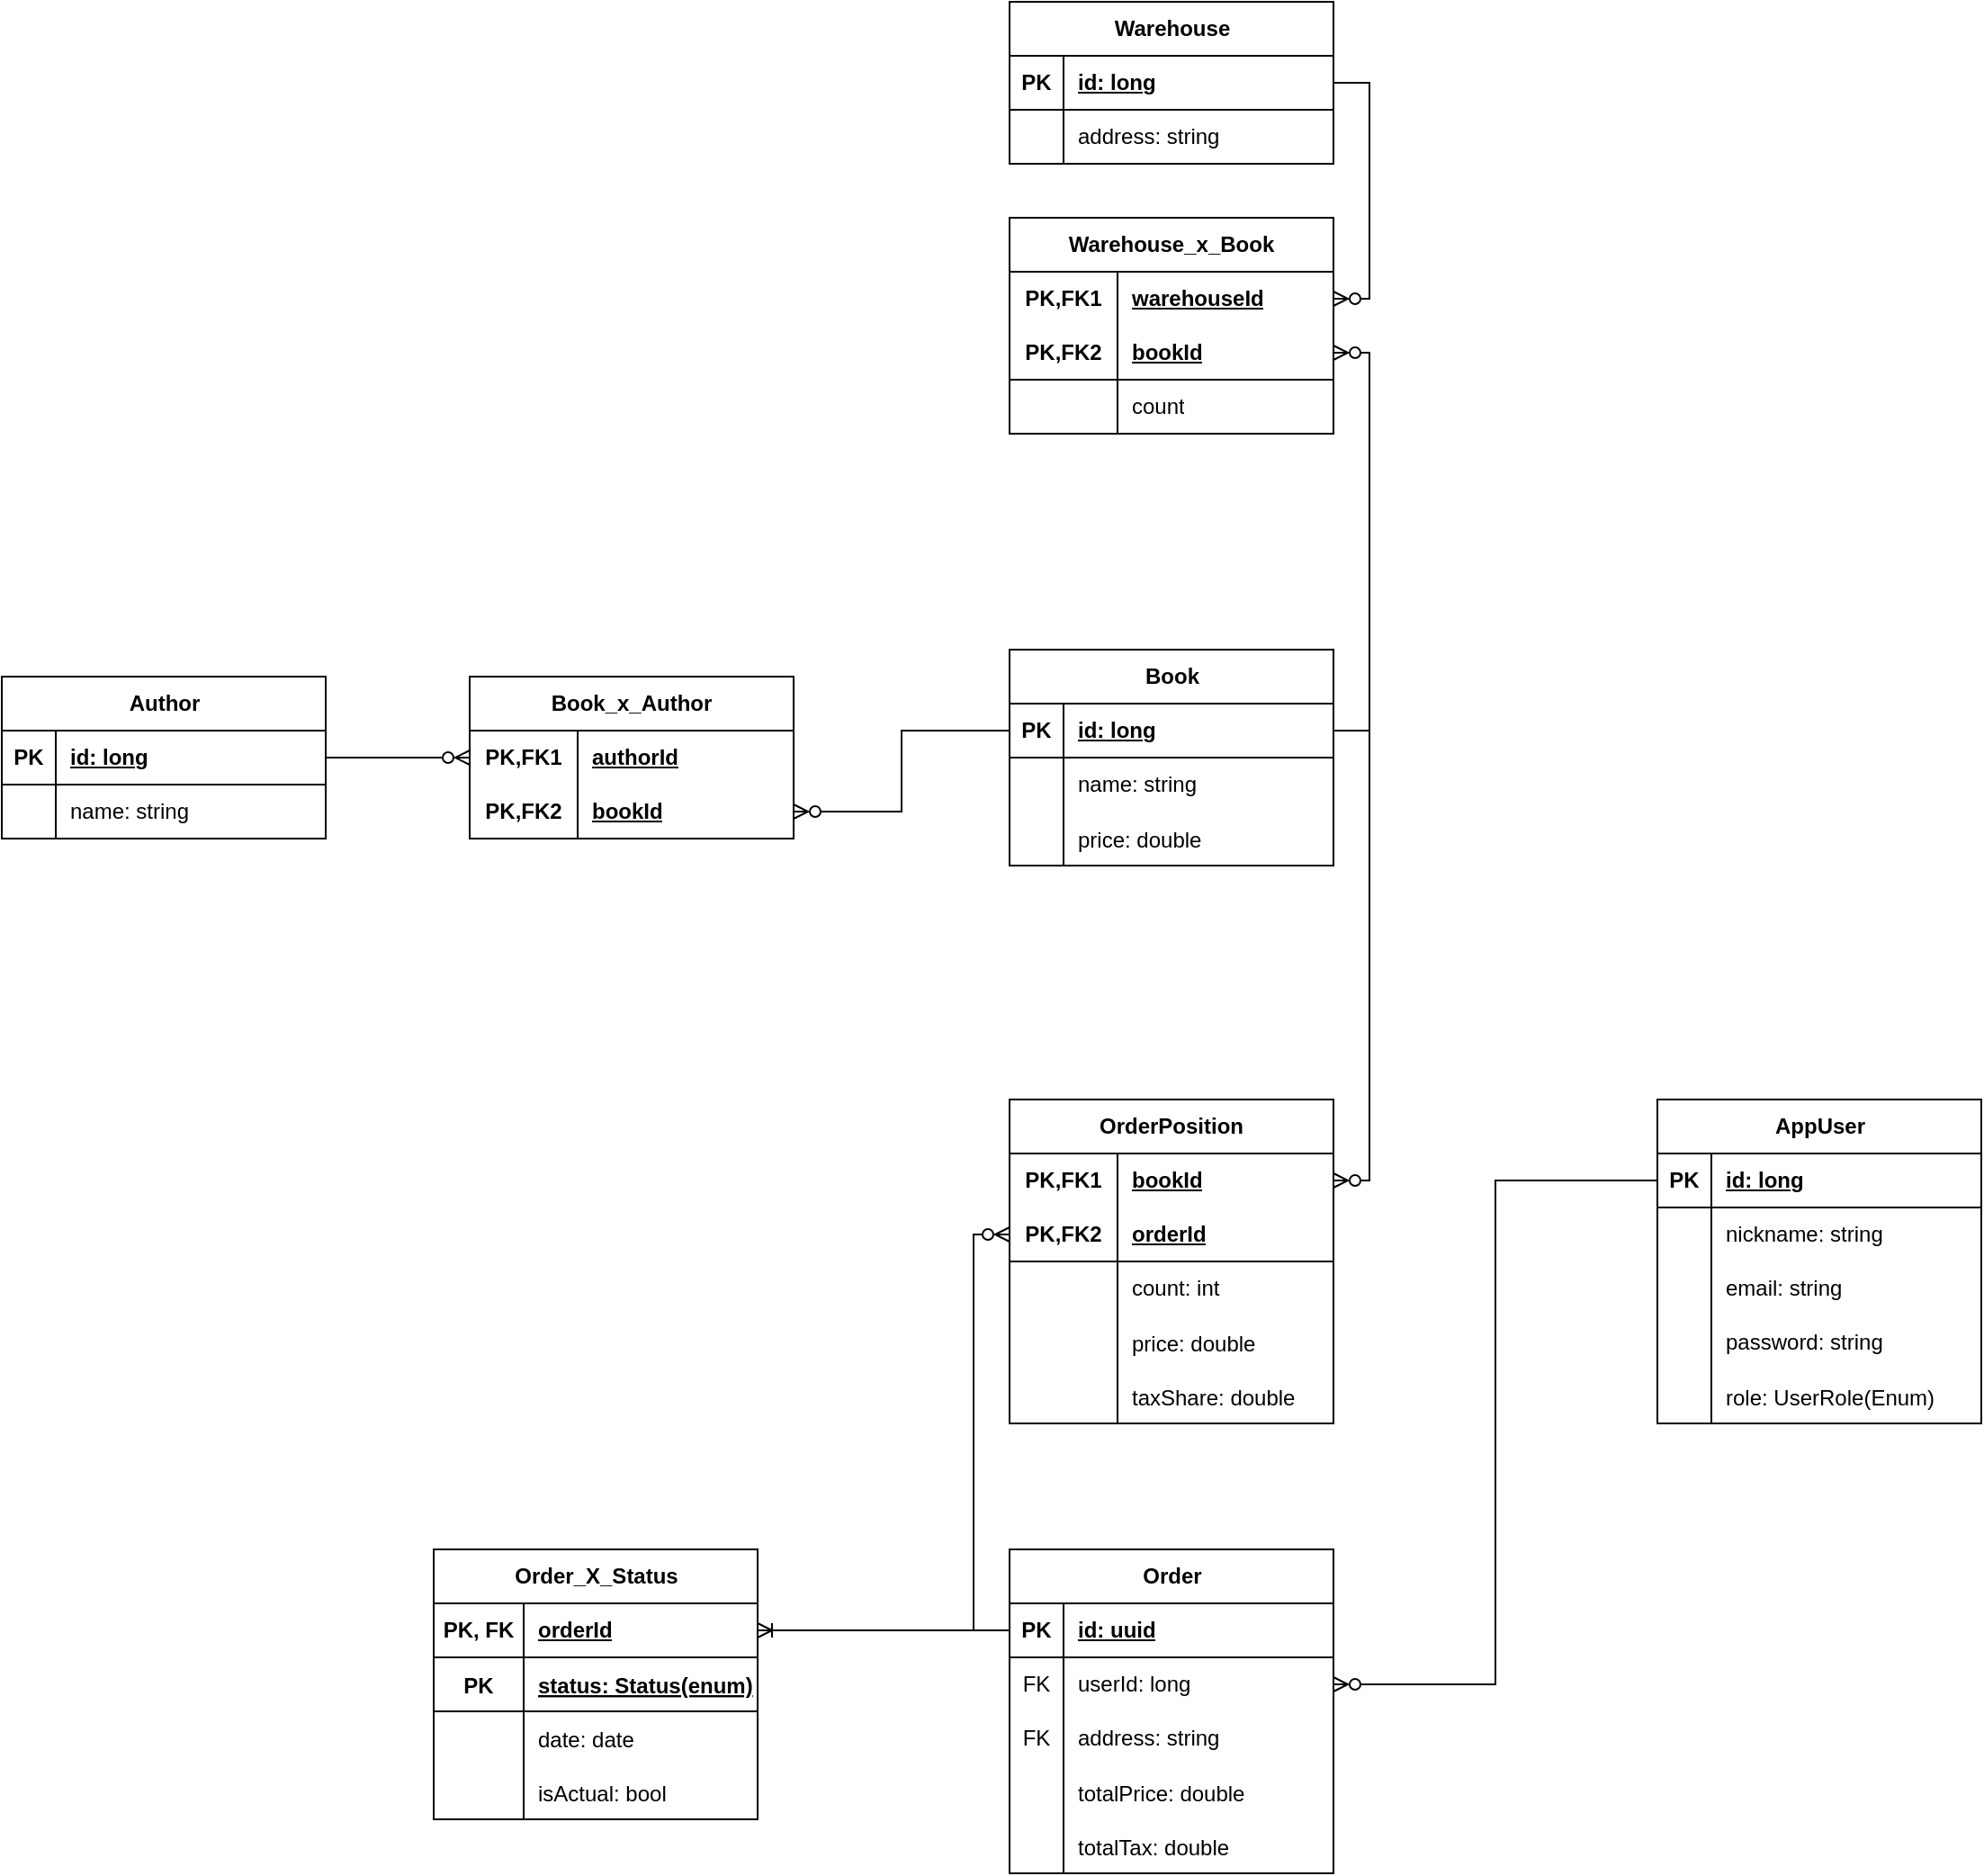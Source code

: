 <mxfile version="20.5.3" type="embed"><diagram name="Страница 1" id="xvx2RBMGK1DZfFN5HlAr"><mxGraphModel dx="569" dy="438" grid="1" gridSize="10" guides="1" tooltips="1" connect="1" arrows="1" fold="1" page="1" pageScale="1" pageWidth="2336" pageHeight="1654" math="0" shadow="0"><root><mxCell id="0"/><mxCell id="1" parent="0"/><mxCell id="ET3z6abl57AoMqcHdr6a-1" value="Book" style="shape=table;startSize=30;container=1;collapsible=1;childLayout=tableLayout;fixedRows=1;rowLines=0;fontStyle=1;align=center;resizeLast=1;html=1;" parent="1" vertex="1"><mxGeometry x="590" y="400" width="180" height="120" as="geometry"/></mxCell><mxCell id="ET3z6abl57AoMqcHdr6a-2" value="" style="shape=tableRow;horizontal=0;startSize=0;swimlaneHead=0;swimlaneBody=0;fillColor=none;collapsible=0;dropTarget=0;points=[[0,0.5],[1,0.5]];portConstraint=eastwest;top=0;left=0;right=0;bottom=1;" parent="ET3z6abl57AoMqcHdr6a-1" vertex="1"><mxGeometry y="30" width="180" height="30" as="geometry"/></mxCell><mxCell id="ET3z6abl57AoMqcHdr6a-3" value="PK" style="shape=partialRectangle;connectable=0;fillColor=none;top=0;left=0;bottom=0;right=0;fontStyle=1;overflow=hidden;whiteSpace=wrap;html=1;" parent="ET3z6abl57AoMqcHdr6a-2" vertex="1"><mxGeometry width="30" height="30" as="geometry"><mxRectangle width="30" height="30" as="alternateBounds"/></mxGeometry></mxCell><mxCell id="ET3z6abl57AoMqcHdr6a-4" value="id: long" style="shape=partialRectangle;connectable=0;fillColor=none;top=0;left=0;bottom=0;right=0;align=left;spacingLeft=6;fontStyle=5;overflow=hidden;whiteSpace=wrap;html=1;" parent="ET3z6abl57AoMqcHdr6a-2" vertex="1"><mxGeometry x="30" width="150" height="30" as="geometry"><mxRectangle width="150" height="30" as="alternateBounds"/></mxGeometry></mxCell><mxCell id="ET3z6abl57AoMqcHdr6a-5" value="" style="shape=tableRow;horizontal=0;startSize=0;swimlaneHead=0;swimlaneBody=0;fillColor=none;collapsible=0;dropTarget=0;points=[[0,0.5],[1,0.5]];portConstraint=eastwest;top=0;left=0;right=0;bottom=0;" parent="ET3z6abl57AoMqcHdr6a-1" vertex="1"><mxGeometry y="60" width="180" height="30" as="geometry"/></mxCell><mxCell id="ET3z6abl57AoMqcHdr6a-6" value="" style="shape=partialRectangle;connectable=0;fillColor=none;top=0;left=0;bottom=0;right=0;editable=1;overflow=hidden;whiteSpace=wrap;html=1;" parent="ET3z6abl57AoMqcHdr6a-5" vertex="1"><mxGeometry width="30" height="30" as="geometry"><mxRectangle width="30" height="30" as="alternateBounds"/></mxGeometry></mxCell><mxCell id="ET3z6abl57AoMqcHdr6a-7" value="name: string" style="shape=partialRectangle;connectable=0;fillColor=none;top=0;left=0;bottom=0;right=0;align=left;spacingLeft=6;overflow=hidden;whiteSpace=wrap;html=1;" parent="ET3z6abl57AoMqcHdr6a-5" vertex="1"><mxGeometry x="30" width="150" height="30" as="geometry"><mxRectangle width="150" height="30" as="alternateBounds"/></mxGeometry></mxCell><mxCell id="ET3z6abl57AoMqcHdr6a-14" value="" style="shape=tableRow;horizontal=0;startSize=0;swimlaneHead=0;swimlaneBody=0;fillColor=none;collapsible=0;dropTarget=0;points=[[0,0.5],[1,0.5]];portConstraint=eastwest;top=0;left=0;right=0;bottom=0;" parent="ET3z6abl57AoMqcHdr6a-1" vertex="1"><mxGeometry y="90" width="180" height="30" as="geometry"/></mxCell><mxCell id="ET3z6abl57AoMqcHdr6a-15" value="" style="shape=partialRectangle;connectable=0;fillColor=none;top=0;left=0;bottom=0;right=0;editable=1;overflow=hidden;" parent="ET3z6abl57AoMqcHdr6a-14" vertex="1"><mxGeometry width="30" height="30" as="geometry"><mxRectangle width="30" height="30" as="alternateBounds"/></mxGeometry></mxCell><mxCell id="ET3z6abl57AoMqcHdr6a-16" value="price: double" style="shape=partialRectangle;connectable=0;fillColor=none;top=0;left=0;bottom=0;right=0;align=left;spacingLeft=6;overflow=hidden;" parent="ET3z6abl57AoMqcHdr6a-14" vertex="1"><mxGeometry x="30" width="150" height="30" as="geometry"><mxRectangle width="150" height="30" as="alternateBounds"/></mxGeometry></mxCell><mxCell id="ET3z6abl57AoMqcHdr6a-23" value="Author" style="shape=table;startSize=30;container=1;collapsible=1;childLayout=tableLayout;fixedRows=1;rowLines=0;fontStyle=1;align=center;resizeLast=1;html=1;" parent="1" vertex="1"><mxGeometry x="30" y="415" width="180" height="90" as="geometry"/></mxCell><mxCell id="ET3z6abl57AoMqcHdr6a-24" value="" style="shape=tableRow;horizontal=0;startSize=0;swimlaneHead=0;swimlaneBody=0;fillColor=none;collapsible=0;dropTarget=0;points=[[0,0.5],[1,0.5]];portConstraint=eastwest;top=0;left=0;right=0;bottom=1;" parent="ET3z6abl57AoMqcHdr6a-23" vertex="1"><mxGeometry y="30" width="180" height="30" as="geometry"/></mxCell><mxCell id="ET3z6abl57AoMqcHdr6a-25" value="PK" style="shape=partialRectangle;connectable=0;fillColor=none;top=0;left=0;bottom=0;right=0;fontStyle=1;overflow=hidden;whiteSpace=wrap;html=1;" parent="ET3z6abl57AoMqcHdr6a-24" vertex="1"><mxGeometry width="30" height="30" as="geometry"><mxRectangle width="30" height="30" as="alternateBounds"/></mxGeometry></mxCell><mxCell id="ET3z6abl57AoMqcHdr6a-26" value="id: long" style="shape=partialRectangle;connectable=0;fillColor=none;top=0;left=0;bottom=0;right=0;align=left;spacingLeft=6;fontStyle=5;overflow=hidden;whiteSpace=wrap;html=1;" parent="ET3z6abl57AoMqcHdr6a-24" vertex="1"><mxGeometry x="30" width="150" height="30" as="geometry"><mxRectangle width="150" height="30" as="alternateBounds"/></mxGeometry></mxCell><mxCell id="ET3z6abl57AoMqcHdr6a-27" value="" style="shape=tableRow;horizontal=0;startSize=0;swimlaneHead=0;swimlaneBody=0;fillColor=none;collapsible=0;dropTarget=0;points=[[0,0.5],[1,0.5]];portConstraint=eastwest;top=0;left=0;right=0;bottom=0;" parent="ET3z6abl57AoMqcHdr6a-23" vertex="1"><mxGeometry y="60" width="180" height="30" as="geometry"/></mxCell><mxCell id="ET3z6abl57AoMqcHdr6a-28" value="" style="shape=partialRectangle;connectable=0;fillColor=none;top=0;left=0;bottom=0;right=0;editable=1;overflow=hidden;whiteSpace=wrap;html=1;" parent="ET3z6abl57AoMqcHdr6a-27" vertex="1"><mxGeometry width="30" height="30" as="geometry"><mxRectangle width="30" height="30" as="alternateBounds"/></mxGeometry></mxCell><mxCell id="ET3z6abl57AoMqcHdr6a-29" value="name: string" style="shape=partialRectangle;connectable=0;fillColor=none;top=0;left=0;bottom=0;right=0;align=left;spacingLeft=6;overflow=hidden;whiteSpace=wrap;html=1;" parent="ET3z6abl57AoMqcHdr6a-27" vertex="1"><mxGeometry x="30" width="150" height="30" as="geometry"><mxRectangle width="150" height="30" as="alternateBounds"/></mxGeometry></mxCell><mxCell id="ET3z6abl57AoMqcHdr6a-36" value="Warehouse" style="shape=table;startSize=30;container=1;collapsible=1;childLayout=tableLayout;fixedRows=1;rowLines=0;fontStyle=1;align=center;resizeLast=1;html=1;" parent="1" vertex="1"><mxGeometry x="590" y="40" width="180" height="90" as="geometry"/></mxCell><mxCell id="ET3z6abl57AoMqcHdr6a-37" value="" style="shape=tableRow;horizontal=0;startSize=0;swimlaneHead=0;swimlaneBody=0;fillColor=none;collapsible=0;dropTarget=0;points=[[0,0.5],[1,0.5]];portConstraint=eastwest;top=0;left=0;right=0;bottom=1;" parent="ET3z6abl57AoMqcHdr6a-36" vertex="1"><mxGeometry y="30" width="180" height="30" as="geometry"/></mxCell><mxCell id="ET3z6abl57AoMqcHdr6a-38" value="PK" style="shape=partialRectangle;connectable=0;fillColor=none;top=0;left=0;bottom=0;right=0;fontStyle=1;overflow=hidden;whiteSpace=wrap;html=1;" parent="ET3z6abl57AoMqcHdr6a-37" vertex="1"><mxGeometry width="30" height="30" as="geometry"><mxRectangle width="30" height="30" as="alternateBounds"/></mxGeometry></mxCell><mxCell id="ET3z6abl57AoMqcHdr6a-39" value="id: long" style="shape=partialRectangle;connectable=0;fillColor=none;top=0;left=0;bottom=0;right=0;align=left;spacingLeft=6;fontStyle=5;overflow=hidden;whiteSpace=wrap;html=1;" parent="ET3z6abl57AoMqcHdr6a-37" vertex="1"><mxGeometry x="30" width="150" height="30" as="geometry"><mxRectangle width="150" height="30" as="alternateBounds"/></mxGeometry></mxCell><mxCell id="ET3z6abl57AoMqcHdr6a-40" value="" style="shape=tableRow;horizontal=0;startSize=0;swimlaneHead=0;swimlaneBody=0;fillColor=none;collapsible=0;dropTarget=0;points=[[0,0.5],[1,0.5]];portConstraint=eastwest;top=0;left=0;right=0;bottom=0;" parent="ET3z6abl57AoMqcHdr6a-36" vertex="1"><mxGeometry y="60" width="180" height="30" as="geometry"/></mxCell><mxCell id="ET3z6abl57AoMqcHdr6a-41" value="" style="shape=partialRectangle;connectable=0;fillColor=none;top=0;left=0;bottom=0;right=0;editable=1;overflow=hidden;whiteSpace=wrap;html=1;" parent="ET3z6abl57AoMqcHdr6a-40" vertex="1"><mxGeometry width="30" height="30" as="geometry"><mxRectangle width="30" height="30" as="alternateBounds"/></mxGeometry></mxCell><mxCell id="ET3z6abl57AoMqcHdr6a-42" value="address: string" style="shape=partialRectangle;connectable=0;fillColor=none;top=0;left=0;bottom=0;right=0;align=left;spacingLeft=6;overflow=hidden;whiteSpace=wrap;html=1;" parent="ET3z6abl57AoMqcHdr6a-40" vertex="1"><mxGeometry x="30" width="150" height="30" as="geometry"><mxRectangle width="150" height="30" as="alternateBounds"/></mxGeometry></mxCell><mxCell id="ET3z6abl57AoMqcHdr6a-49" value="Warehouse_x_Book" style="shape=table;startSize=30;container=1;collapsible=1;childLayout=tableLayout;fixedRows=1;rowLines=0;fontStyle=1;align=center;resizeLast=1;html=1;whiteSpace=wrap;" parent="1" vertex="1"><mxGeometry x="590" y="160" width="180" height="120" as="geometry"/></mxCell><mxCell id="ET3z6abl57AoMqcHdr6a-50" value="" style="shape=tableRow;horizontal=0;startSize=0;swimlaneHead=0;swimlaneBody=0;fillColor=none;collapsible=0;dropTarget=0;points=[[0,0.5],[1,0.5]];portConstraint=eastwest;top=0;left=0;right=0;bottom=0;html=1;" parent="ET3z6abl57AoMqcHdr6a-49" vertex="1"><mxGeometry y="30" width="180" height="30" as="geometry"/></mxCell><mxCell id="ET3z6abl57AoMqcHdr6a-51" value="PK,FK1" style="shape=partialRectangle;connectable=0;fillColor=none;top=0;left=0;bottom=0;right=0;fontStyle=1;overflow=hidden;html=1;whiteSpace=wrap;" parent="ET3z6abl57AoMqcHdr6a-50" vertex="1"><mxGeometry width="60" height="30" as="geometry"><mxRectangle width="60" height="30" as="alternateBounds"/></mxGeometry></mxCell><mxCell id="ET3z6abl57AoMqcHdr6a-52" value="warehouseId" style="shape=partialRectangle;connectable=0;fillColor=none;top=0;left=0;bottom=0;right=0;align=left;spacingLeft=6;fontStyle=5;overflow=hidden;html=1;whiteSpace=wrap;" parent="ET3z6abl57AoMqcHdr6a-50" vertex="1"><mxGeometry x="60" width="120" height="30" as="geometry"><mxRectangle width="120" height="30" as="alternateBounds"/></mxGeometry></mxCell><mxCell id="ET3z6abl57AoMqcHdr6a-53" value="" style="shape=tableRow;horizontal=0;startSize=0;swimlaneHead=0;swimlaneBody=0;fillColor=none;collapsible=0;dropTarget=0;points=[[0,0.5],[1,0.5]];portConstraint=eastwest;top=0;left=0;right=0;bottom=1;html=1;" parent="ET3z6abl57AoMqcHdr6a-49" vertex="1"><mxGeometry y="60" width="180" height="30" as="geometry"/></mxCell><mxCell id="ET3z6abl57AoMqcHdr6a-54" value="PK,FK2" style="shape=partialRectangle;connectable=0;fillColor=none;top=0;left=0;bottom=0;right=0;fontStyle=1;overflow=hidden;html=1;whiteSpace=wrap;" parent="ET3z6abl57AoMqcHdr6a-53" vertex="1"><mxGeometry width="60" height="30" as="geometry"><mxRectangle width="60" height="30" as="alternateBounds"/></mxGeometry></mxCell><mxCell id="ET3z6abl57AoMqcHdr6a-55" value="bookId" style="shape=partialRectangle;connectable=0;fillColor=none;top=0;left=0;bottom=0;right=0;align=left;spacingLeft=6;fontStyle=5;overflow=hidden;html=1;whiteSpace=wrap;" parent="ET3z6abl57AoMqcHdr6a-53" vertex="1"><mxGeometry x="60" width="120" height="30" as="geometry"><mxRectangle width="120" height="30" as="alternateBounds"/></mxGeometry></mxCell><mxCell id="ET3z6abl57AoMqcHdr6a-56" value="" style="shape=tableRow;horizontal=0;startSize=0;swimlaneHead=0;swimlaneBody=0;fillColor=none;collapsible=0;dropTarget=0;points=[[0,0.5],[1,0.5]];portConstraint=eastwest;top=0;left=0;right=0;bottom=0;html=1;" parent="ET3z6abl57AoMqcHdr6a-49" vertex="1"><mxGeometry y="90" width="180" height="30" as="geometry"/></mxCell><mxCell id="ET3z6abl57AoMqcHdr6a-57" value="" style="shape=partialRectangle;connectable=0;fillColor=none;top=0;left=0;bottom=0;right=0;editable=1;overflow=hidden;html=1;whiteSpace=wrap;" parent="ET3z6abl57AoMqcHdr6a-56" vertex="1"><mxGeometry width="60" height="30" as="geometry"><mxRectangle width="60" height="30" as="alternateBounds"/></mxGeometry></mxCell><mxCell id="ET3z6abl57AoMqcHdr6a-58" value="count" style="shape=partialRectangle;connectable=0;fillColor=none;top=0;left=0;bottom=0;right=0;align=left;spacingLeft=6;overflow=hidden;html=1;whiteSpace=wrap;" parent="ET3z6abl57AoMqcHdr6a-56" vertex="1"><mxGeometry x="60" width="120" height="30" as="geometry"><mxRectangle width="120" height="30" as="alternateBounds"/></mxGeometry></mxCell><mxCell id="ET3z6abl57AoMqcHdr6a-62" value="Book_x_Author" style="shape=table;startSize=30;container=1;collapsible=1;childLayout=tableLayout;fixedRows=1;rowLines=0;fontStyle=1;align=center;resizeLast=1;html=1;whiteSpace=wrap;" parent="1" vertex="1"><mxGeometry x="290" y="415" width="180" height="90" as="geometry"/></mxCell><mxCell id="ET3z6abl57AoMqcHdr6a-63" value="" style="shape=tableRow;horizontal=0;startSize=0;swimlaneHead=0;swimlaneBody=0;fillColor=none;collapsible=0;dropTarget=0;points=[[0,0.5],[1,0.5]];portConstraint=eastwest;top=0;left=0;right=0;bottom=0;html=1;" parent="ET3z6abl57AoMqcHdr6a-62" vertex="1"><mxGeometry y="30" width="180" height="30" as="geometry"/></mxCell><mxCell id="ET3z6abl57AoMqcHdr6a-64" value="PK,FK1" style="shape=partialRectangle;connectable=0;fillColor=none;top=0;left=0;bottom=0;right=0;fontStyle=1;overflow=hidden;html=1;whiteSpace=wrap;" parent="ET3z6abl57AoMqcHdr6a-63" vertex="1"><mxGeometry width="60" height="30" as="geometry"><mxRectangle width="60" height="30" as="alternateBounds"/></mxGeometry></mxCell><mxCell id="ET3z6abl57AoMqcHdr6a-65" value="authorId" style="shape=partialRectangle;connectable=0;fillColor=none;top=0;left=0;bottom=0;right=0;align=left;spacingLeft=6;fontStyle=5;overflow=hidden;html=1;whiteSpace=wrap;" parent="ET3z6abl57AoMqcHdr6a-63" vertex="1"><mxGeometry x="60" width="120" height="30" as="geometry"><mxRectangle width="120" height="30" as="alternateBounds"/></mxGeometry></mxCell><mxCell id="ET3z6abl57AoMqcHdr6a-66" value="" style="shape=tableRow;horizontal=0;startSize=0;swimlaneHead=0;swimlaneBody=0;fillColor=none;collapsible=0;dropTarget=0;points=[[0,0.5],[1,0.5]];portConstraint=eastwest;top=0;left=0;right=0;bottom=1;html=1;" parent="ET3z6abl57AoMqcHdr6a-62" vertex="1"><mxGeometry y="60" width="180" height="30" as="geometry"/></mxCell><mxCell id="ET3z6abl57AoMqcHdr6a-67" value="PK,FK2" style="shape=partialRectangle;connectable=0;fillColor=none;top=0;left=0;bottom=0;right=0;fontStyle=1;overflow=hidden;html=1;whiteSpace=wrap;" parent="ET3z6abl57AoMqcHdr6a-66" vertex="1"><mxGeometry width="60" height="30" as="geometry"><mxRectangle width="60" height="30" as="alternateBounds"/></mxGeometry></mxCell><mxCell id="ET3z6abl57AoMqcHdr6a-68" value="bookId" style="shape=partialRectangle;connectable=0;fillColor=none;top=0;left=0;bottom=0;right=0;align=left;spacingLeft=6;fontStyle=5;overflow=hidden;html=1;whiteSpace=wrap;" parent="ET3z6abl57AoMqcHdr6a-66" vertex="1"><mxGeometry x="60" width="120" height="30" as="geometry"><mxRectangle width="120" height="30" as="alternateBounds"/></mxGeometry></mxCell><mxCell id="ET3z6abl57AoMqcHdr6a-72" value="OrderPosition" style="shape=table;startSize=30;container=1;collapsible=1;childLayout=tableLayout;fixedRows=1;rowLines=0;fontStyle=1;align=center;resizeLast=1;html=1;whiteSpace=wrap;" parent="1" vertex="1"><mxGeometry x="590" y="650" width="180" height="180" as="geometry"/></mxCell><mxCell id="ET3z6abl57AoMqcHdr6a-73" value="" style="shape=tableRow;horizontal=0;startSize=0;swimlaneHead=0;swimlaneBody=0;fillColor=none;collapsible=0;dropTarget=0;points=[[0,0.5],[1,0.5]];portConstraint=eastwest;top=0;left=0;right=0;bottom=0;html=1;" parent="ET3z6abl57AoMqcHdr6a-72" vertex="1"><mxGeometry y="30" width="180" height="30" as="geometry"/></mxCell><mxCell id="ET3z6abl57AoMqcHdr6a-74" value="PK,FK1" style="shape=partialRectangle;connectable=0;fillColor=none;top=0;left=0;bottom=0;right=0;fontStyle=1;overflow=hidden;html=1;whiteSpace=wrap;" parent="ET3z6abl57AoMqcHdr6a-73" vertex="1"><mxGeometry width="60" height="30" as="geometry"><mxRectangle width="60" height="30" as="alternateBounds"/></mxGeometry></mxCell><mxCell id="ET3z6abl57AoMqcHdr6a-75" value="bookId" style="shape=partialRectangle;connectable=0;fillColor=none;top=0;left=0;bottom=0;right=0;align=left;spacingLeft=6;fontStyle=5;overflow=hidden;html=1;whiteSpace=wrap;" parent="ET3z6abl57AoMqcHdr6a-73" vertex="1"><mxGeometry x="60" width="120" height="30" as="geometry"><mxRectangle width="120" height="30" as="alternateBounds"/></mxGeometry></mxCell><mxCell id="ET3z6abl57AoMqcHdr6a-76" value="" style="shape=tableRow;horizontal=0;startSize=0;swimlaneHead=0;swimlaneBody=0;fillColor=none;collapsible=0;dropTarget=0;points=[[0,0.5],[1,0.5]];portConstraint=eastwest;top=0;left=0;right=0;bottom=1;html=1;" parent="ET3z6abl57AoMqcHdr6a-72" vertex="1"><mxGeometry y="60" width="180" height="30" as="geometry"/></mxCell><mxCell id="ET3z6abl57AoMqcHdr6a-77" value="PK,FK2" style="shape=partialRectangle;connectable=0;fillColor=none;top=0;left=0;bottom=0;right=0;fontStyle=1;overflow=hidden;html=1;whiteSpace=wrap;" parent="ET3z6abl57AoMqcHdr6a-76" vertex="1"><mxGeometry width="60" height="30" as="geometry"><mxRectangle width="60" height="30" as="alternateBounds"/></mxGeometry></mxCell><mxCell id="ET3z6abl57AoMqcHdr6a-78" value="orderId" style="shape=partialRectangle;connectable=0;fillColor=none;top=0;left=0;bottom=0;right=0;align=left;spacingLeft=6;fontStyle=5;overflow=hidden;html=1;whiteSpace=wrap;" parent="ET3z6abl57AoMqcHdr6a-76" vertex="1"><mxGeometry x="60" width="120" height="30" as="geometry"><mxRectangle width="120" height="30" as="alternateBounds"/></mxGeometry></mxCell><mxCell id="ET3z6abl57AoMqcHdr6a-79" value="" style="shape=tableRow;horizontal=0;startSize=0;swimlaneHead=0;swimlaneBody=0;fillColor=none;collapsible=0;dropTarget=0;points=[[0,0.5],[1,0.5]];portConstraint=eastwest;top=0;left=0;right=0;bottom=0;html=1;" parent="ET3z6abl57AoMqcHdr6a-72" vertex="1"><mxGeometry y="90" width="180" height="30" as="geometry"/></mxCell><mxCell id="ET3z6abl57AoMqcHdr6a-80" value="" style="shape=partialRectangle;connectable=0;fillColor=none;top=0;left=0;bottom=0;right=0;editable=1;overflow=hidden;html=1;whiteSpace=wrap;" parent="ET3z6abl57AoMqcHdr6a-79" vertex="1"><mxGeometry width="60" height="30" as="geometry"><mxRectangle width="60" height="30" as="alternateBounds"/></mxGeometry></mxCell><mxCell id="ET3z6abl57AoMqcHdr6a-81" value="count: int" style="shape=partialRectangle;connectable=0;fillColor=none;top=0;left=0;bottom=0;right=0;align=left;spacingLeft=6;overflow=hidden;html=1;whiteSpace=wrap;" parent="ET3z6abl57AoMqcHdr6a-79" vertex="1"><mxGeometry x="60" width="120" height="30" as="geometry"><mxRectangle width="120" height="30" as="alternateBounds"/></mxGeometry></mxCell><mxCell id="ET3z6abl57AoMqcHdr6a-82" value="" style="shape=tableRow;horizontal=0;startSize=0;swimlaneHead=0;swimlaneBody=0;fillColor=none;collapsible=0;dropTarget=0;points=[[0,0.5],[1,0.5]];portConstraint=eastwest;top=0;left=0;right=0;bottom=0;" parent="ET3z6abl57AoMqcHdr6a-72" vertex="1"><mxGeometry y="120" width="180" height="30" as="geometry"/></mxCell><mxCell id="ET3z6abl57AoMqcHdr6a-83" value="" style="shape=partialRectangle;connectable=0;fillColor=none;top=0;left=0;bottom=0;right=0;editable=1;overflow=hidden;" parent="ET3z6abl57AoMqcHdr6a-82" vertex="1"><mxGeometry width="60" height="30" as="geometry"><mxRectangle width="60" height="30" as="alternateBounds"/></mxGeometry></mxCell><mxCell id="ET3z6abl57AoMqcHdr6a-84" value="price: double" style="shape=partialRectangle;connectable=0;fillColor=none;top=0;left=0;bottom=0;right=0;align=left;spacingLeft=6;overflow=hidden;" parent="ET3z6abl57AoMqcHdr6a-82" vertex="1"><mxGeometry x="60" width="120" height="30" as="geometry"><mxRectangle width="120" height="30" as="alternateBounds"/></mxGeometry></mxCell><mxCell id="ET3z6abl57AoMqcHdr6a-85" value="" style="shape=tableRow;horizontal=0;startSize=0;swimlaneHead=0;swimlaneBody=0;fillColor=none;collapsible=0;dropTarget=0;points=[[0,0.5],[1,0.5]];portConstraint=eastwest;top=0;left=0;right=0;bottom=0;" parent="ET3z6abl57AoMqcHdr6a-72" vertex="1"><mxGeometry y="150" width="180" height="30" as="geometry"/></mxCell><mxCell id="ET3z6abl57AoMqcHdr6a-86" value="" style="shape=partialRectangle;connectable=0;fillColor=none;top=0;left=0;bottom=0;right=0;editable=1;overflow=hidden;" parent="ET3z6abl57AoMqcHdr6a-85" vertex="1"><mxGeometry width="60" height="30" as="geometry"><mxRectangle width="60" height="30" as="alternateBounds"/></mxGeometry></mxCell><mxCell id="ET3z6abl57AoMqcHdr6a-87" value="taxShare: double" style="shape=partialRectangle;connectable=0;fillColor=none;top=0;left=0;bottom=0;right=0;align=left;spacingLeft=6;overflow=hidden;" parent="ET3z6abl57AoMqcHdr6a-85" vertex="1"><mxGeometry x="60" width="120" height="30" as="geometry"><mxRectangle width="120" height="30" as="alternateBounds"/></mxGeometry></mxCell><mxCell id="ET3z6abl57AoMqcHdr6a-88" value="Order" style="shape=table;startSize=30;container=1;collapsible=1;childLayout=tableLayout;fixedRows=1;rowLines=0;fontStyle=1;align=center;resizeLast=1;html=1;" parent="1" vertex="1"><mxGeometry x="590" y="900" width="180" height="180" as="geometry"/></mxCell><mxCell id="ET3z6abl57AoMqcHdr6a-89" value="" style="shape=tableRow;horizontal=0;startSize=0;swimlaneHead=0;swimlaneBody=0;fillColor=none;collapsible=0;dropTarget=0;points=[[0,0.5],[1,0.5]];portConstraint=eastwest;top=0;left=0;right=0;bottom=1;" parent="ET3z6abl57AoMqcHdr6a-88" vertex="1"><mxGeometry y="30" width="180" height="30" as="geometry"/></mxCell><mxCell id="ET3z6abl57AoMqcHdr6a-90" value="PK" style="shape=partialRectangle;connectable=0;fillColor=none;top=0;left=0;bottom=0;right=0;fontStyle=1;overflow=hidden;whiteSpace=wrap;html=1;" parent="ET3z6abl57AoMqcHdr6a-89" vertex="1"><mxGeometry width="30" height="30" as="geometry"><mxRectangle width="30" height="30" as="alternateBounds"/></mxGeometry></mxCell><mxCell id="ET3z6abl57AoMqcHdr6a-91" value="id: uuid" style="shape=partialRectangle;connectable=0;fillColor=none;top=0;left=0;bottom=0;right=0;align=left;spacingLeft=6;fontStyle=5;overflow=hidden;whiteSpace=wrap;html=1;" parent="ET3z6abl57AoMqcHdr6a-89" vertex="1"><mxGeometry x="30" width="150" height="30" as="geometry"><mxRectangle width="150" height="30" as="alternateBounds"/></mxGeometry></mxCell><mxCell id="ET3z6abl57AoMqcHdr6a-158" value="" style="shape=tableRow;horizontal=0;startSize=0;swimlaneHead=0;swimlaneBody=0;fillColor=none;collapsible=0;dropTarget=0;points=[[0,0.5],[1,0.5]];portConstraint=eastwest;top=0;left=0;right=0;bottom=0;" parent="ET3z6abl57AoMqcHdr6a-88" vertex="1"><mxGeometry y="60" width="180" height="30" as="geometry"/></mxCell><mxCell id="ET3z6abl57AoMqcHdr6a-159" value="FK" style="shape=partialRectangle;connectable=0;fillColor=none;top=0;left=0;bottom=0;right=0;fontStyle=0;overflow=hidden;whiteSpace=wrap;html=1;" parent="ET3z6abl57AoMqcHdr6a-158" vertex="1"><mxGeometry width="30" height="30" as="geometry"><mxRectangle width="30" height="30" as="alternateBounds"/></mxGeometry></mxCell><mxCell id="ET3z6abl57AoMqcHdr6a-160" value="userId: long" style="shape=partialRectangle;connectable=0;fillColor=none;top=0;left=0;bottom=0;right=0;align=left;spacingLeft=6;fontStyle=0;overflow=hidden;whiteSpace=wrap;html=1;" parent="ET3z6abl57AoMqcHdr6a-158" vertex="1"><mxGeometry x="30" width="150" height="30" as="geometry"><mxRectangle width="150" height="30" as="alternateBounds"/></mxGeometry></mxCell><mxCell id="ET3z6abl57AoMqcHdr6a-161" value="" style="shape=tableRow;horizontal=0;startSize=0;swimlaneHead=0;swimlaneBody=0;fillColor=none;collapsible=0;dropTarget=0;points=[[0,0.5],[1,0.5]];portConstraint=eastwest;top=0;left=0;right=0;bottom=0;" parent="ET3z6abl57AoMqcHdr6a-88" vertex="1"><mxGeometry y="90" width="180" height="30" as="geometry"/></mxCell><mxCell id="ET3z6abl57AoMqcHdr6a-162" value="FK" style="shape=partialRectangle;connectable=0;fillColor=none;top=0;left=0;bottom=0;right=0;fontStyle=0;overflow=hidden;whiteSpace=wrap;html=1;" parent="ET3z6abl57AoMqcHdr6a-161" vertex="1"><mxGeometry width="30" height="30" as="geometry"><mxRectangle width="30" height="30" as="alternateBounds"/></mxGeometry></mxCell><mxCell id="ET3z6abl57AoMqcHdr6a-163" value="address: string" style="shape=partialRectangle;connectable=0;fillColor=none;top=0;left=0;bottom=0;right=0;align=left;spacingLeft=6;fontStyle=0;overflow=hidden;whiteSpace=wrap;html=1;" parent="ET3z6abl57AoMqcHdr6a-161" vertex="1"><mxGeometry x="30" width="150" height="30" as="geometry"><mxRectangle width="150" height="30" as="alternateBounds"/></mxGeometry></mxCell><mxCell id="ET3z6abl57AoMqcHdr6a-95" value="" style="shape=tableRow;horizontal=0;startSize=0;swimlaneHead=0;swimlaneBody=0;fillColor=none;collapsible=0;dropTarget=0;points=[[0,0.5],[1,0.5]];portConstraint=eastwest;top=0;left=0;right=0;bottom=0;" parent="ET3z6abl57AoMqcHdr6a-88" vertex="1"><mxGeometry y="120" width="180" height="30" as="geometry"/></mxCell><mxCell id="ET3z6abl57AoMqcHdr6a-96" value="" style="shape=partialRectangle;connectable=0;fillColor=none;top=0;left=0;bottom=0;right=0;editable=1;overflow=hidden;" parent="ET3z6abl57AoMqcHdr6a-95" vertex="1"><mxGeometry width="30" height="30" as="geometry"><mxRectangle width="30" height="30" as="alternateBounds"/></mxGeometry></mxCell><mxCell id="ET3z6abl57AoMqcHdr6a-97" value="totalPrice: double" style="shape=partialRectangle;connectable=0;fillColor=none;top=0;left=0;bottom=0;right=0;align=left;spacingLeft=6;overflow=hidden;" parent="ET3z6abl57AoMqcHdr6a-95" vertex="1"><mxGeometry x="30" width="150" height="30" as="geometry"><mxRectangle width="150" height="30" as="alternateBounds"/></mxGeometry></mxCell><mxCell id="ET3z6abl57AoMqcHdr6a-98" value="" style="shape=tableRow;horizontal=0;startSize=0;swimlaneHead=0;swimlaneBody=0;fillColor=none;collapsible=0;dropTarget=0;points=[[0,0.5],[1,0.5]];portConstraint=eastwest;top=0;left=0;right=0;bottom=0;" parent="ET3z6abl57AoMqcHdr6a-88" vertex="1"><mxGeometry y="150" width="180" height="30" as="geometry"/></mxCell><mxCell id="ET3z6abl57AoMqcHdr6a-99" value="" style="shape=partialRectangle;connectable=0;fillColor=none;top=0;left=0;bottom=0;right=0;editable=1;overflow=hidden;" parent="ET3z6abl57AoMqcHdr6a-98" vertex="1"><mxGeometry width="30" height="30" as="geometry"><mxRectangle width="30" height="30" as="alternateBounds"/></mxGeometry></mxCell><mxCell id="ET3z6abl57AoMqcHdr6a-100" value="totalTax: double" style="shape=partialRectangle;connectable=0;fillColor=none;top=0;left=0;bottom=0;right=0;align=left;spacingLeft=6;overflow=hidden;" parent="ET3z6abl57AoMqcHdr6a-98" vertex="1"><mxGeometry x="30" width="150" height="30" as="geometry"><mxRectangle width="150" height="30" as="alternateBounds"/></mxGeometry></mxCell><mxCell id="ET3z6abl57AoMqcHdr6a-101" value="Order_X_Status" style="shape=table;startSize=30;container=1;collapsible=1;childLayout=tableLayout;fixedRows=1;rowLines=0;fontStyle=1;align=center;resizeLast=1;html=1;" parent="1" vertex="1"><mxGeometry x="270" y="900" width="180" height="150" as="geometry"/></mxCell><mxCell id="ET3z6abl57AoMqcHdr6a-102" value="" style="shape=tableRow;horizontal=0;startSize=0;swimlaneHead=0;swimlaneBody=0;fillColor=none;collapsible=0;dropTarget=0;points=[[0,0.5],[1,0.5]];portConstraint=eastwest;top=0;left=0;right=0;bottom=1;" parent="ET3z6abl57AoMqcHdr6a-101" vertex="1"><mxGeometry y="30" width="180" height="30" as="geometry"/></mxCell><mxCell id="ET3z6abl57AoMqcHdr6a-103" value="PK, FK" style="shape=partialRectangle;connectable=0;fillColor=none;top=0;left=0;bottom=0;right=0;fontStyle=1;overflow=hidden;whiteSpace=wrap;html=1;" parent="ET3z6abl57AoMqcHdr6a-102" vertex="1"><mxGeometry width="50" height="30" as="geometry"><mxRectangle width="50" height="30" as="alternateBounds"/></mxGeometry></mxCell><mxCell id="ET3z6abl57AoMqcHdr6a-104" value="orderId" style="shape=partialRectangle;connectable=0;fillColor=none;top=0;left=0;bottom=0;right=0;align=left;spacingLeft=6;fontStyle=5;overflow=hidden;whiteSpace=wrap;html=1;" parent="ET3z6abl57AoMqcHdr6a-102" vertex="1"><mxGeometry x="50" width="130" height="30" as="geometry"><mxRectangle width="130" height="30" as="alternateBounds"/></mxGeometry></mxCell><mxCell id="ET3z6abl57AoMqcHdr6a-105" value="" style="shape=tableRow;horizontal=0;startSize=0;swimlaneHead=0;swimlaneBody=0;fillColor=none;collapsible=0;dropTarget=0;points=[[0,0.5],[1,0.5]];portConstraint=eastwest;top=0;left=0;right=0;bottom=1;" parent="ET3z6abl57AoMqcHdr6a-101" vertex="1"><mxGeometry y="60" width="180" height="30" as="geometry"/></mxCell><mxCell id="ET3z6abl57AoMqcHdr6a-106" value="PK" style="shape=partialRectangle;connectable=0;fillColor=none;top=0;left=0;bottom=0;right=0;editable=1;overflow=hidden;fontStyle=1" parent="ET3z6abl57AoMqcHdr6a-105" vertex="1"><mxGeometry width="50" height="30" as="geometry"><mxRectangle width="50" height="30" as="alternateBounds"/></mxGeometry></mxCell><mxCell id="ET3z6abl57AoMqcHdr6a-107" value="status: Status(enum)" style="shape=partialRectangle;connectable=0;fillColor=none;top=0;left=0;bottom=0;right=0;align=left;spacingLeft=6;overflow=hidden;fontStyle=5" parent="ET3z6abl57AoMqcHdr6a-105" vertex="1"><mxGeometry x="50" width="130" height="30" as="geometry"><mxRectangle width="130" height="30" as="alternateBounds"/></mxGeometry></mxCell><mxCell id="ET3z6abl57AoMqcHdr6a-111" value="" style="shape=tableRow;horizontal=0;startSize=0;swimlaneHead=0;swimlaneBody=0;fillColor=none;collapsible=0;dropTarget=0;points=[[0,0.5],[1,0.5]];portConstraint=eastwest;top=0;left=0;right=0;bottom=0;" parent="ET3z6abl57AoMqcHdr6a-101" vertex="1"><mxGeometry y="90" width="180" height="30" as="geometry"/></mxCell><mxCell id="ET3z6abl57AoMqcHdr6a-112" value="" style="shape=partialRectangle;connectable=0;fillColor=none;top=0;left=0;bottom=0;right=0;editable=1;overflow=hidden;" parent="ET3z6abl57AoMqcHdr6a-111" vertex="1"><mxGeometry width="50" height="30" as="geometry"><mxRectangle width="50" height="30" as="alternateBounds"/></mxGeometry></mxCell><mxCell id="ET3z6abl57AoMqcHdr6a-113" value="date: date" style="shape=partialRectangle;connectable=0;fillColor=none;top=0;left=0;bottom=0;right=0;align=left;spacingLeft=6;overflow=hidden;" parent="ET3z6abl57AoMqcHdr6a-111" vertex="1"><mxGeometry x="50" width="130" height="30" as="geometry"><mxRectangle width="130" height="30" as="alternateBounds"/></mxGeometry></mxCell><mxCell id="ET3z6abl57AoMqcHdr6a-114" value="" style="shape=tableRow;horizontal=0;startSize=0;swimlaneHead=0;swimlaneBody=0;fillColor=none;collapsible=0;dropTarget=0;points=[[0,0.5],[1,0.5]];portConstraint=eastwest;top=0;left=0;right=0;bottom=0;" parent="ET3z6abl57AoMqcHdr6a-101" vertex="1"><mxGeometry y="120" width="180" height="30" as="geometry"/></mxCell><mxCell id="ET3z6abl57AoMqcHdr6a-115" value="" style="shape=partialRectangle;connectable=0;fillColor=none;top=0;left=0;bottom=0;right=0;editable=1;overflow=hidden;" parent="ET3z6abl57AoMqcHdr6a-114" vertex="1"><mxGeometry width="50" height="30" as="geometry"><mxRectangle width="50" height="30" as="alternateBounds"/></mxGeometry></mxCell><mxCell id="ET3z6abl57AoMqcHdr6a-116" value="isActual: bool" style="shape=partialRectangle;connectable=0;fillColor=none;top=0;left=0;bottom=0;right=0;align=left;spacingLeft=6;overflow=hidden;" parent="ET3z6abl57AoMqcHdr6a-114" vertex="1"><mxGeometry x="50" width="130" height="30" as="geometry"><mxRectangle width="130" height="30" as="alternateBounds"/></mxGeometry></mxCell><mxCell id="ET3z6abl57AoMqcHdr6a-117" value="AppUser" style="shape=table;startSize=30;container=1;collapsible=1;childLayout=tableLayout;fixedRows=1;rowLines=0;fontStyle=1;align=center;resizeLast=1;html=1;" parent="1" vertex="1"><mxGeometry x="950" y="650" width="180" height="180" as="geometry"/></mxCell><mxCell id="ET3z6abl57AoMqcHdr6a-118" value="" style="shape=tableRow;horizontal=0;startSize=0;swimlaneHead=0;swimlaneBody=0;fillColor=none;collapsible=0;dropTarget=0;points=[[0,0.5],[1,0.5]];portConstraint=eastwest;top=0;left=0;right=0;bottom=1;" parent="ET3z6abl57AoMqcHdr6a-117" vertex="1"><mxGeometry y="30" width="180" height="30" as="geometry"/></mxCell><mxCell id="ET3z6abl57AoMqcHdr6a-119" value="PK" style="shape=partialRectangle;connectable=0;fillColor=none;top=0;left=0;bottom=0;right=0;fontStyle=1;overflow=hidden;whiteSpace=wrap;html=1;" parent="ET3z6abl57AoMqcHdr6a-118" vertex="1"><mxGeometry width="30" height="30" as="geometry"><mxRectangle width="30" height="30" as="alternateBounds"/></mxGeometry></mxCell><mxCell id="ET3z6abl57AoMqcHdr6a-120" value="id: long" style="shape=partialRectangle;connectable=0;fillColor=none;top=0;left=0;bottom=0;right=0;align=left;spacingLeft=6;fontStyle=5;overflow=hidden;whiteSpace=wrap;html=1;" parent="ET3z6abl57AoMqcHdr6a-118" vertex="1"><mxGeometry x="30" width="150" height="30" as="geometry"><mxRectangle width="150" height="30" as="alternateBounds"/></mxGeometry></mxCell><mxCell id="ET3z6abl57AoMqcHdr6a-121" value="" style="shape=tableRow;horizontal=0;startSize=0;swimlaneHead=0;swimlaneBody=0;fillColor=none;collapsible=0;dropTarget=0;points=[[0,0.5],[1,0.5]];portConstraint=eastwest;top=0;left=0;right=0;bottom=0;" parent="ET3z6abl57AoMqcHdr6a-117" vertex="1"><mxGeometry y="60" width="180" height="30" as="geometry"/></mxCell><mxCell id="ET3z6abl57AoMqcHdr6a-122" value="" style="shape=partialRectangle;connectable=0;fillColor=none;top=0;left=0;bottom=0;right=0;editable=1;overflow=hidden;whiteSpace=wrap;html=1;" parent="ET3z6abl57AoMqcHdr6a-121" vertex="1"><mxGeometry width="30" height="30" as="geometry"><mxRectangle width="30" height="30" as="alternateBounds"/></mxGeometry></mxCell><mxCell id="ET3z6abl57AoMqcHdr6a-123" value="nickname: string" style="shape=partialRectangle;connectable=0;fillColor=none;top=0;left=0;bottom=0;right=0;align=left;spacingLeft=6;overflow=hidden;whiteSpace=wrap;html=1;" parent="ET3z6abl57AoMqcHdr6a-121" vertex="1"><mxGeometry x="30" width="150" height="30" as="geometry"><mxRectangle width="150" height="30" as="alternateBounds"/></mxGeometry></mxCell><mxCell id="ET3z6abl57AoMqcHdr6a-124" value="" style="shape=tableRow;horizontal=0;startSize=0;swimlaneHead=0;swimlaneBody=0;fillColor=none;collapsible=0;dropTarget=0;points=[[0,0.5],[1,0.5]];portConstraint=eastwest;top=0;left=0;right=0;bottom=0;" parent="ET3z6abl57AoMqcHdr6a-117" vertex="1"><mxGeometry y="90" width="180" height="30" as="geometry"/></mxCell><mxCell id="ET3z6abl57AoMqcHdr6a-125" value="" style="shape=partialRectangle;connectable=0;fillColor=none;top=0;left=0;bottom=0;right=0;editable=1;overflow=hidden;whiteSpace=wrap;html=1;" parent="ET3z6abl57AoMqcHdr6a-124" vertex="1"><mxGeometry width="30" height="30" as="geometry"><mxRectangle width="30" height="30" as="alternateBounds"/></mxGeometry></mxCell><mxCell id="ET3z6abl57AoMqcHdr6a-126" value="email: string" style="shape=partialRectangle;connectable=0;fillColor=none;top=0;left=0;bottom=0;right=0;align=left;spacingLeft=6;overflow=hidden;whiteSpace=wrap;html=1;" parent="ET3z6abl57AoMqcHdr6a-124" vertex="1"><mxGeometry x="30" width="150" height="30" as="geometry"><mxRectangle width="150" height="30" as="alternateBounds"/></mxGeometry></mxCell><mxCell id="ET3z6abl57AoMqcHdr6a-127" value="" style="shape=tableRow;horizontal=0;startSize=0;swimlaneHead=0;swimlaneBody=0;fillColor=none;collapsible=0;dropTarget=0;points=[[0,0.5],[1,0.5]];portConstraint=eastwest;top=0;left=0;right=0;bottom=0;" parent="ET3z6abl57AoMqcHdr6a-117" vertex="1"><mxGeometry y="120" width="180" height="30" as="geometry"/></mxCell><mxCell id="ET3z6abl57AoMqcHdr6a-128" value="" style="shape=partialRectangle;connectable=0;fillColor=none;top=0;left=0;bottom=0;right=0;editable=1;overflow=hidden;whiteSpace=wrap;html=1;" parent="ET3z6abl57AoMqcHdr6a-127" vertex="1"><mxGeometry width="30" height="30" as="geometry"><mxRectangle width="30" height="30" as="alternateBounds"/></mxGeometry></mxCell><mxCell id="ET3z6abl57AoMqcHdr6a-129" value="password: string" style="shape=partialRectangle;connectable=0;fillColor=none;top=0;left=0;bottom=0;right=0;align=left;spacingLeft=6;overflow=hidden;whiteSpace=wrap;html=1;" parent="ET3z6abl57AoMqcHdr6a-127" vertex="1"><mxGeometry x="30" width="150" height="30" as="geometry"><mxRectangle width="150" height="30" as="alternateBounds"/></mxGeometry></mxCell><mxCell id="ET3z6abl57AoMqcHdr6a-130" value="" style="shape=tableRow;horizontal=0;startSize=0;swimlaneHead=0;swimlaneBody=0;fillColor=none;collapsible=0;dropTarget=0;points=[[0,0.5],[1,0.5]];portConstraint=eastwest;top=0;left=0;right=0;bottom=0;" parent="ET3z6abl57AoMqcHdr6a-117" vertex="1"><mxGeometry y="150" width="180" height="30" as="geometry"/></mxCell><mxCell id="ET3z6abl57AoMqcHdr6a-131" value="" style="shape=partialRectangle;connectable=0;fillColor=none;top=0;left=0;bottom=0;right=0;editable=1;overflow=hidden;" parent="ET3z6abl57AoMqcHdr6a-130" vertex="1"><mxGeometry width="30" height="30" as="geometry"><mxRectangle width="30" height="30" as="alternateBounds"/></mxGeometry></mxCell><mxCell id="ET3z6abl57AoMqcHdr6a-132" value="role: UserRole(Enum)" style="shape=partialRectangle;connectable=0;fillColor=none;top=0;left=0;bottom=0;right=0;align=left;spacingLeft=6;overflow=hidden;" parent="ET3z6abl57AoMqcHdr6a-130" vertex="1"><mxGeometry x="30" width="150" height="30" as="geometry"><mxRectangle width="150" height="30" as="alternateBounds"/></mxGeometry></mxCell><mxCell id="ET3z6abl57AoMqcHdr6a-164" style="edgeStyle=orthogonalEdgeStyle;rounded=0;orthogonalLoop=1;jettySize=auto;html=1;exitX=1;exitY=0.5;exitDx=0;exitDy=0;entryX=1;entryY=0.5;entryDx=0;entryDy=0;endArrow=ERzeroToMany;endFill=0;" parent="1" source="ET3z6abl57AoMqcHdr6a-2" target="ET3z6abl57AoMqcHdr6a-53" edge="1"><mxGeometry relative="1" as="geometry"/></mxCell><mxCell id="ET3z6abl57AoMqcHdr6a-165" style="edgeStyle=orthogonalEdgeStyle;rounded=0;orthogonalLoop=1;jettySize=auto;html=1;exitX=1;exitY=0.5;exitDx=0;exitDy=0;entryX=1;entryY=0.5;entryDx=0;entryDy=0;endArrow=ERzeroToMany;endFill=0;" parent="1" source="ET3z6abl57AoMqcHdr6a-37" target="ET3z6abl57AoMqcHdr6a-50" edge="1"><mxGeometry relative="1" as="geometry"/></mxCell><mxCell id="ET3z6abl57AoMqcHdr6a-166" style="edgeStyle=orthogonalEdgeStyle;rounded=0;orthogonalLoop=1;jettySize=auto;html=1;exitX=1;exitY=0.5;exitDx=0;exitDy=0;entryX=0;entryY=0.5;entryDx=0;entryDy=0;endArrow=ERzeroToMany;endFill=0;" parent="1" source="ET3z6abl57AoMqcHdr6a-24" target="ET3z6abl57AoMqcHdr6a-63" edge="1"><mxGeometry relative="1" as="geometry"/></mxCell><mxCell id="ET3z6abl57AoMqcHdr6a-167" style="edgeStyle=orthogonalEdgeStyle;rounded=0;orthogonalLoop=1;jettySize=auto;html=1;exitX=0;exitY=0.5;exitDx=0;exitDy=0;entryX=1;entryY=0.5;entryDx=0;entryDy=0;endArrow=ERzeroToMany;endFill=0;" parent="1" source="ET3z6abl57AoMqcHdr6a-2" target="ET3z6abl57AoMqcHdr6a-66" edge="1"><mxGeometry relative="1" as="geometry"/></mxCell><mxCell id="ET3z6abl57AoMqcHdr6a-168" style="edgeStyle=orthogonalEdgeStyle;rounded=0;orthogonalLoop=1;jettySize=auto;html=1;exitX=1;exitY=0.5;exitDx=0;exitDy=0;entryX=1;entryY=0.5;entryDx=0;entryDy=0;endArrow=ERzeroToMany;endFill=0;" parent="1" source="ET3z6abl57AoMqcHdr6a-2" target="ET3z6abl57AoMqcHdr6a-73" edge="1"><mxGeometry relative="1" as="geometry"/></mxCell><mxCell id="ET3z6abl57AoMqcHdr6a-170" style="edgeStyle=orthogonalEdgeStyle;rounded=0;orthogonalLoop=1;jettySize=auto;html=1;exitX=0;exitY=0.5;exitDx=0;exitDy=0;entryX=0;entryY=0.5;entryDx=0;entryDy=0;endArrow=ERzeroToMany;endFill=0;" parent="1" source="ET3z6abl57AoMqcHdr6a-89" target="ET3z6abl57AoMqcHdr6a-76" edge="1"><mxGeometry relative="1" as="geometry"/></mxCell><mxCell id="ET3z6abl57AoMqcHdr6a-171" style="edgeStyle=orthogonalEdgeStyle;rounded=0;orthogonalLoop=1;jettySize=auto;html=1;exitX=0;exitY=0.5;exitDx=0;exitDy=0;entryX=1;entryY=0.5;entryDx=0;entryDy=0;endArrow=ERoneToMany;endFill=0;" parent="1" source="ET3z6abl57AoMqcHdr6a-89" target="ET3z6abl57AoMqcHdr6a-102" edge="1"><mxGeometry relative="1" as="geometry"/></mxCell><mxCell id="ET3z6abl57AoMqcHdr6a-172" style="edgeStyle=orthogonalEdgeStyle;rounded=0;orthogonalLoop=1;jettySize=auto;html=1;exitX=0;exitY=0.5;exitDx=0;exitDy=0;entryX=1;entryY=0.5;entryDx=0;entryDy=0;endArrow=ERzeroToMany;endFill=0;" parent="1" source="ET3z6abl57AoMqcHdr6a-118" target="ET3z6abl57AoMqcHdr6a-158" edge="1"><mxGeometry relative="1" as="geometry"/></mxCell></root></mxGraphModel></diagram></mxfile>